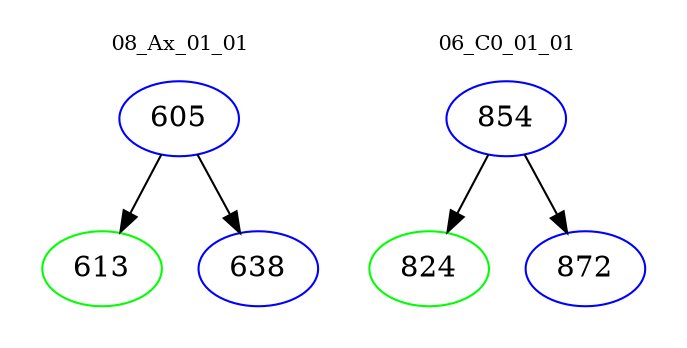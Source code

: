 digraph{
subgraph cluster_0 {
color = white
label = "08_Ax_01_01";
fontsize=10;
T0_605 [label="605", color="blue"]
T0_605 -> T0_613 [color="black"]
T0_613 [label="613", color="green"]
T0_605 -> T0_638 [color="black"]
T0_638 [label="638", color="blue"]
}
subgraph cluster_1 {
color = white
label = "06_C0_01_01";
fontsize=10;
T1_854 [label="854", color="blue"]
T1_854 -> T1_824 [color="black"]
T1_824 [label="824", color="green"]
T1_854 -> T1_872 [color="black"]
T1_872 [label="872", color="blue"]
}
}

